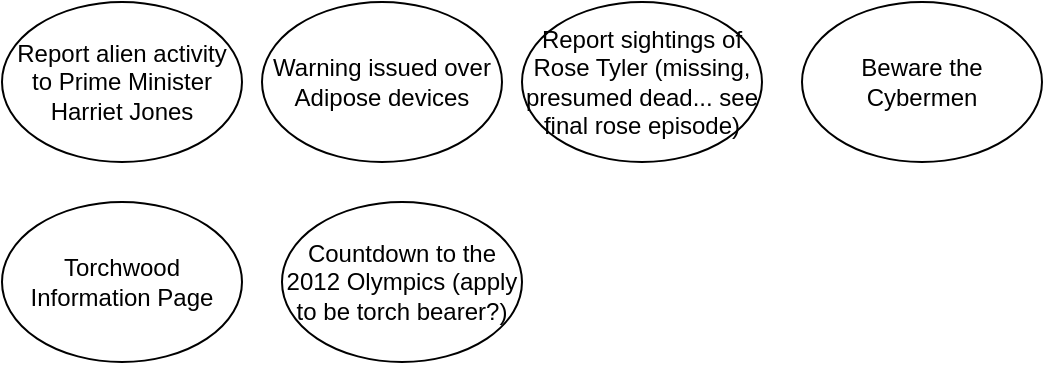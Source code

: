 <mxfile version="20.5.3" type="github">
  <diagram id="N9P6zHYlNRuDSooSq3jB" name="Page-1">
    <mxGraphModel dx="782" dy="436" grid="1" gridSize="10" guides="1" tooltips="1" connect="1" arrows="1" fold="1" page="1" pageScale="1" pageWidth="850" pageHeight="1100" math="0" shadow="0">
      <root>
        <mxCell id="0" />
        <mxCell id="1" parent="0" />
        <mxCell id="5EY10cJijPRoACRrpa2_-1" value="Report alien activity to Prime Minister Harriet Jones" style="ellipse;whiteSpace=wrap;html=1;" vertex="1" parent="1">
          <mxGeometry x="190" y="120" width="120" height="80" as="geometry" />
        </mxCell>
        <mxCell id="5EY10cJijPRoACRrpa2_-2" value="Report sightings of Rose Tyler (missing, presumed dead... see final rose episode)" style="ellipse;whiteSpace=wrap;html=1;" vertex="1" parent="1">
          <mxGeometry x="450" y="120" width="120" height="80" as="geometry" />
        </mxCell>
        <mxCell id="5EY10cJijPRoACRrpa2_-3" value="Beware the Cybermen" style="ellipse;whiteSpace=wrap;html=1;" vertex="1" parent="1">
          <mxGeometry x="590" y="120" width="120" height="80" as="geometry" />
        </mxCell>
        <mxCell id="5EY10cJijPRoACRrpa2_-4" value="Warning issued over Adipose devices" style="ellipse;whiteSpace=wrap;html=1;" vertex="1" parent="1">
          <mxGeometry x="320" y="120" width="120" height="80" as="geometry" />
        </mxCell>
        <mxCell id="5EY10cJijPRoACRrpa2_-5" value="Torchwood Information Page" style="ellipse;whiteSpace=wrap;html=1;" vertex="1" parent="1">
          <mxGeometry x="190" y="220" width="120" height="80" as="geometry" />
        </mxCell>
        <mxCell id="5EY10cJijPRoACRrpa2_-6" value="Countdown to the 2012 Olympics (apply to be torch bearer?)" style="ellipse;whiteSpace=wrap;html=1;" vertex="1" parent="1">
          <mxGeometry x="330" y="220" width="120" height="80" as="geometry" />
        </mxCell>
      </root>
    </mxGraphModel>
  </diagram>
</mxfile>
